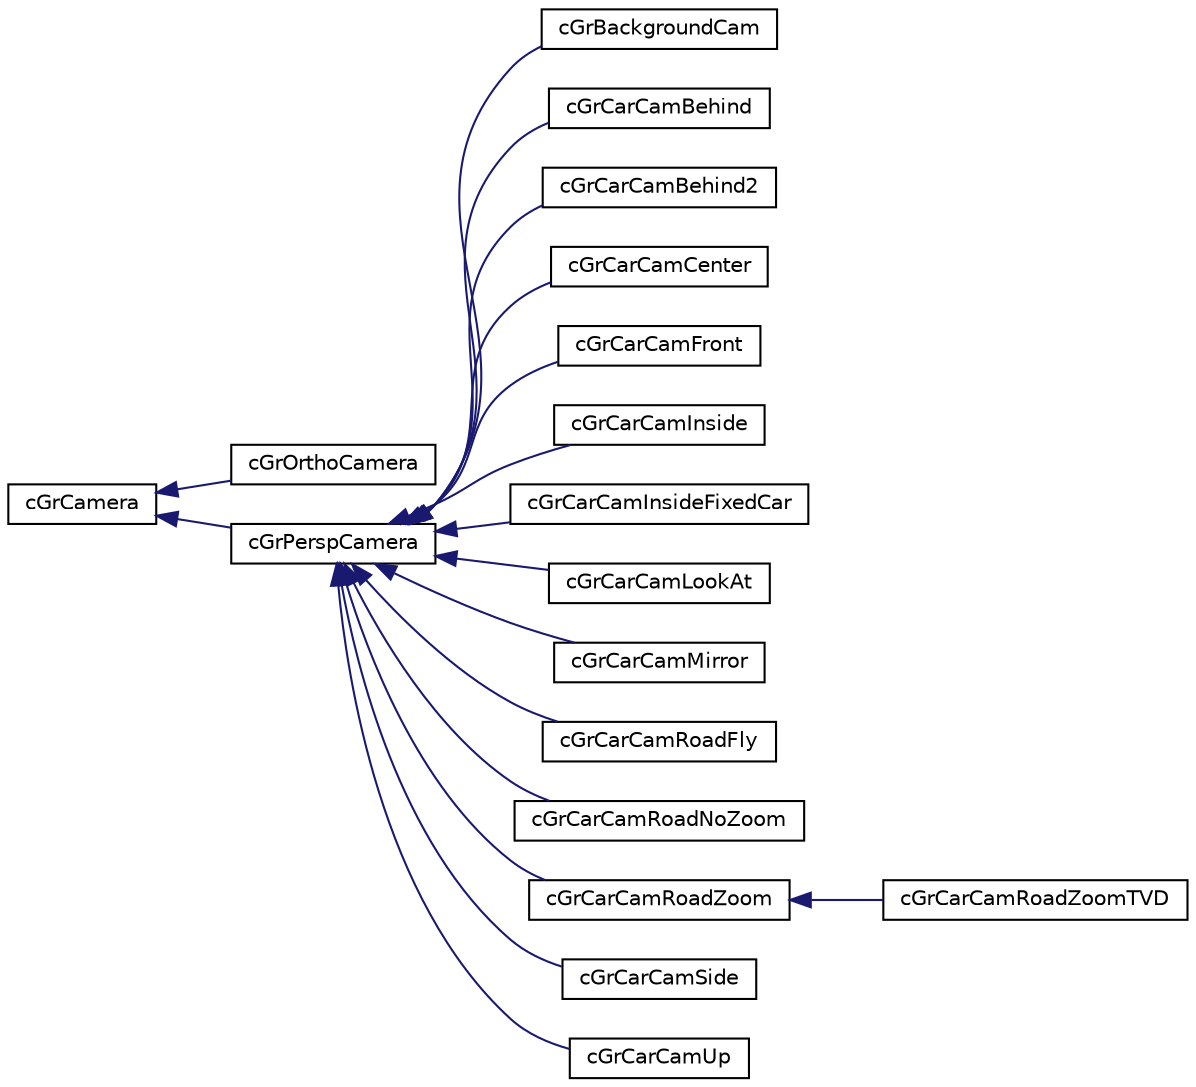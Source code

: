 digraph "Graphical Class Hierarchy"
{
  edge [fontname="Helvetica",fontsize="10",labelfontname="Helvetica",labelfontsize="10"];
  node [fontname="Helvetica",fontsize="10",shape=record];
  rankdir="LR";
  Node1 [label="cGrCamera",height=0.2,width=0.4,color="black", fillcolor="white", style="filled",URL="$classc_gr_camera.html"];
  Node1 -> Node2 [dir="back",color="midnightblue",fontsize="10",style="solid",fontname="Helvetica"];
  Node2 [label="cGrOrthoCamera",height=0.2,width=0.4,color="black", fillcolor="white", style="filled",URL="$classc_gr_ortho_camera.html"];
  Node1 -> Node3 [dir="back",color="midnightblue",fontsize="10",style="solid",fontname="Helvetica"];
  Node3 [label="cGrPerspCamera",height=0.2,width=0.4,color="black", fillcolor="white", style="filled",URL="$classc_gr_persp_camera.html"];
  Node3 -> Node4 [dir="back",color="midnightblue",fontsize="10",style="solid",fontname="Helvetica"];
  Node4 [label="cGrBackgroundCam",height=0.2,width=0.4,color="black", fillcolor="white", style="filled",URL="$classc_gr_background_cam.html"];
  Node3 -> Node5 [dir="back",color="midnightblue",fontsize="10",style="solid",fontname="Helvetica"];
  Node5 [label="cGrCarCamBehind",height=0.2,width=0.4,color="black", fillcolor="white", style="filled",URL="$classc_gr_car_cam_behind.html"];
  Node3 -> Node6 [dir="back",color="midnightblue",fontsize="10",style="solid",fontname="Helvetica"];
  Node6 [label="cGrCarCamBehind2",height=0.2,width=0.4,color="black", fillcolor="white", style="filled",URL="$classc_gr_car_cam_behind2.html"];
  Node3 -> Node7 [dir="back",color="midnightblue",fontsize="10",style="solid",fontname="Helvetica"];
  Node7 [label="cGrCarCamCenter",height=0.2,width=0.4,color="black", fillcolor="white", style="filled",URL="$classc_gr_car_cam_center.html"];
  Node3 -> Node8 [dir="back",color="midnightblue",fontsize="10",style="solid",fontname="Helvetica"];
  Node8 [label="cGrCarCamFront",height=0.2,width=0.4,color="black", fillcolor="white", style="filled",URL="$classc_gr_car_cam_front.html"];
  Node3 -> Node9 [dir="back",color="midnightblue",fontsize="10",style="solid",fontname="Helvetica"];
  Node9 [label="cGrCarCamInside",height=0.2,width=0.4,color="black", fillcolor="white", style="filled",URL="$classc_gr_car_cam_inside.html"];
  Node3 -> Node10 [dir="back",color="midnightblue",fontsize="10",style="solid",fontname="Helvetica"];
  Node10 [label="cGrCarCamInsideFixedCar",height=0.2,width=0.4,color="black", fillcolor="white", style="filled",URL="$classc_gr_car_cam_inside_fixed_car.html"];
  Node3 -> Node11 [dir="back",color="midnightblue",fontsize="10",style="solid",fontname="Helvetica"];
  Node11 [label="cGrCarCamLookAt",height=0.2,width=0.4,color="black", fillcolor="white", style="filled",URL="$classc_gr_car_cam_look_at.html"];
  Node3 -> Node12 [dir="back",color="midnightblue",fontsize="10",style="solid",fontname="Helvetica"];
  Node12 [label="cGrCarCamMirror",height=0.2,width=0.4,color="black", fillcolor="white", style="filled",URL="$classc_gr_car_cam_mirror.html"];
  Node3 -> Node13 [dir="back",color="midnightblue",fontsize="10",style="solid",fontname="Helvetica"];
  Node13 [label="cGrCarCamRoadFly",height=0.2,width=0.4,color="black", fillcolor="white", style="filled",URL="$classc_gr_car_cam_road_fly.html"];
  Node3 -> Node14 [dir="back",color="midnightblue",fontsize="10",style="solid",fontname="Helvetica"];
  Node14 [label="cGrCarCamRoadNoZoom",height=0.2,width=0.4,color="black", fillcolor="white", style="filled",URL="$classc_gr_car_cam_road_no_zoom.html"];
  Node3 -> Node15 [dir="back",color="midnightblue",fontsize="10",style="solid",fontname="Helvetica"];
  Node15 [label="cGrCarCamRoadZoom",height=0.2,width=0.4,color="black", fillcolor="white", style="filled",URL="$classc_gr_car_cam_road_zoom.html"];
  Node15 -> Node16 [dir="back",color="midnightblue",fontsize="10",style="solid",fontname="Helvetica"];
  Node16 [label="cGrCarCamRoadZoomTVD",height=0.2,width=0.4,color="black", fillcolor="white", style="filled",URL="$classc_gr_car_cam_road_zoom_t_v_d.html"];
  Node3 -> Node17 [dir="back",color="midnightblue",fontsize="10",style="solid",fontname="Helvetica"];
  Node17 [label="cGrCarCamSide",height=0.2,width=0.4,color="black", fillcolor="white", style="filled",URL="$classc_gr_car_cam_side.html"];
  Node3 -> Node18 [dir="back",color="midnightblue",fontsize="10",style="solid",fontname="Helvetica"];
  Node18 [label="cGrCarCamUp",height=0.2,width=0.4,color="black", fillcolor="white", style="filled",URL="$classc_gr_car_cam_up.html"];
}
